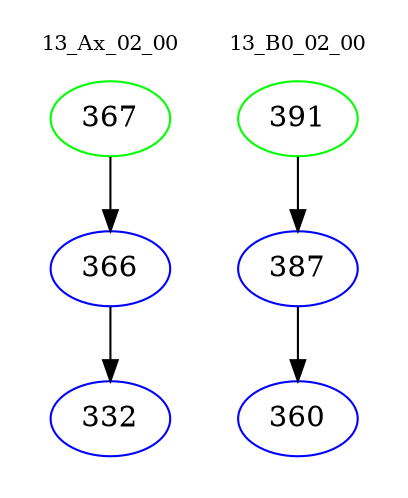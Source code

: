 digraph{
subgraph cluster_0 {
color = white
label = "13_Ax_02_00";
fontsize=10;
T0_367 [label="367", color="green"]
T0_367 -> T0_366 [color="black"]
T0_366 [label="366", color="blue"]
T0_366 -> T0_332 [color="black"]
T0_332 [label="332", color="blue"]
}
subgraph cluster_1 {
color = white
label = "13_B0_02_00";
fontsize=10;
T1_391 [label="391", color="green"]
T1_391 -> T1_387 [color="black"]
T1_387 [label="387", color="blue"]
T1_387 -> T1_360 [color="black"]
T1_360 [label="360", color="blue"]
}
}
